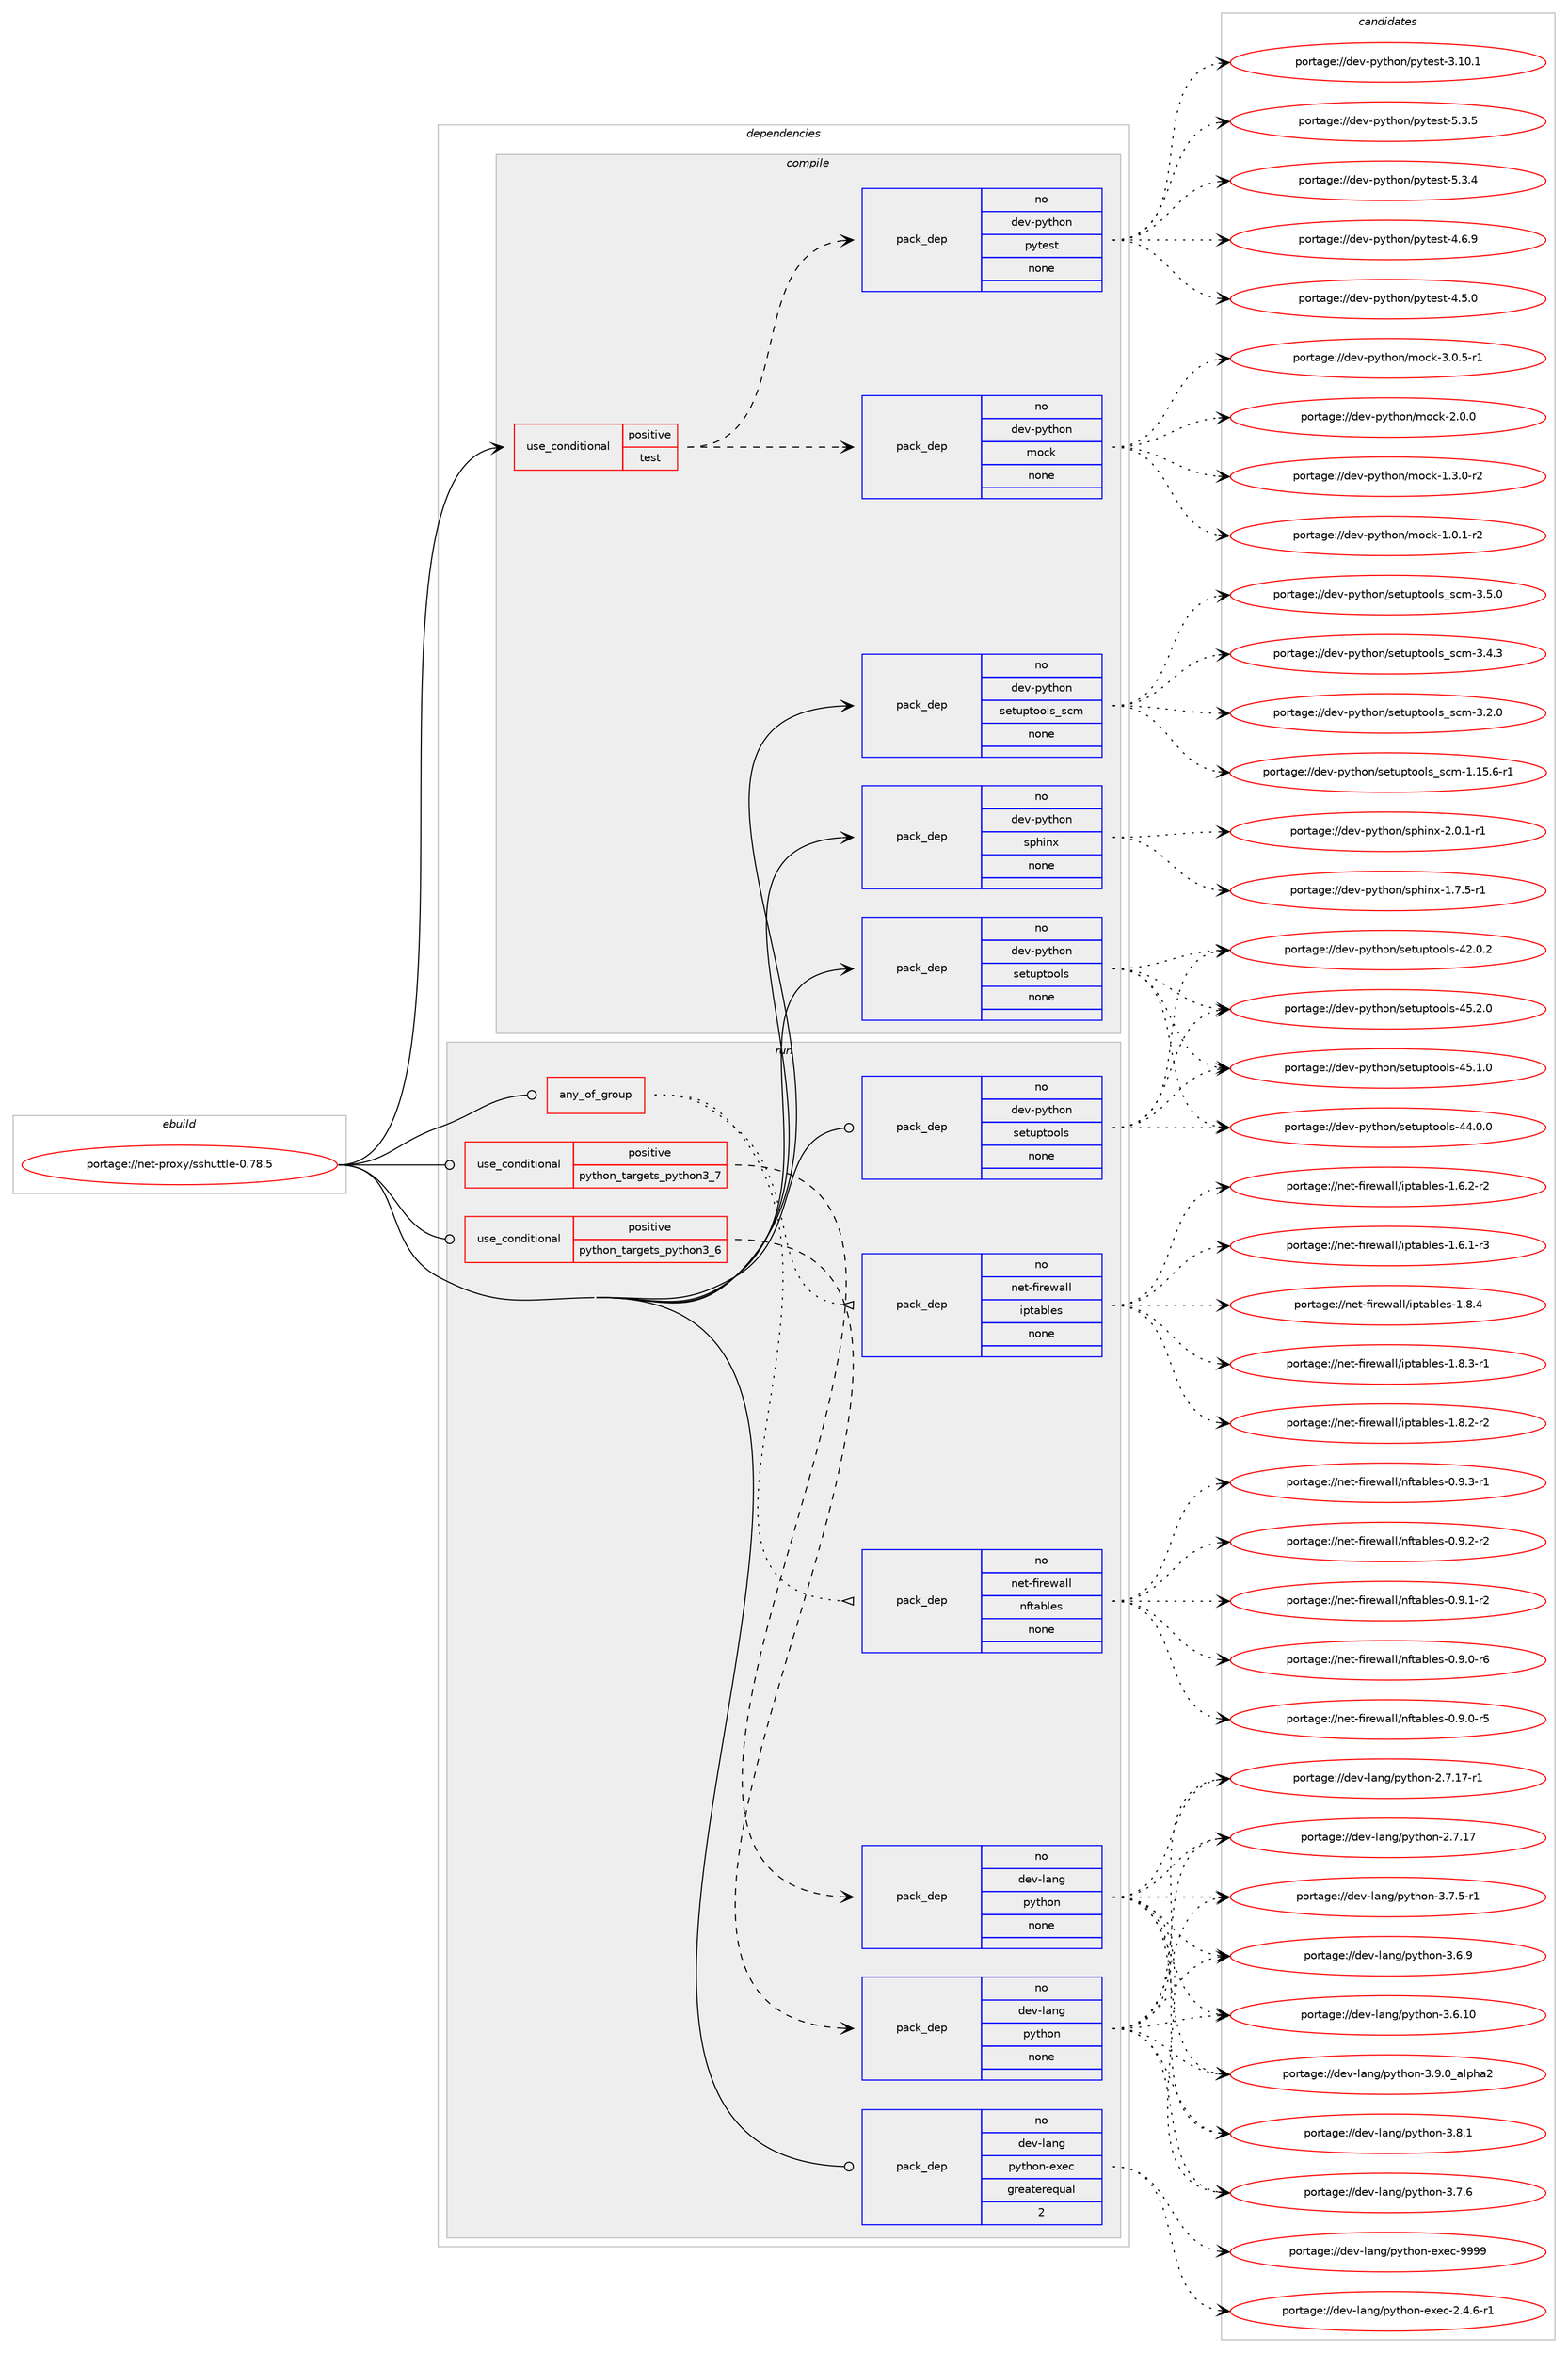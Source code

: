 digraph prolog {

# *************
# Graph options
# *************

newrank=true;
concentrate=true;
compound=true;
graph [rankdir=LR,fontname=Helvetica,fontsize=10,ranksep=1.5];#, ranksep=2.5, nodesep=0.2];
edge  [arrowhead=vee];
node  [fontname=Helvetica,fontsize=10];

# **********
# The ebuild
# **********

subgraph cluster_leftcol {
color=gray;
rank=same;
label=<<i>ebuild</i>>;
id [label="portage://net-proxy/sshuttle-0.78.5", color=red, width=4, href="../net-proxy/sshuttle-0.78.5.svg"];
}

# ****************
# The dependencies
# ****************

subgraph cluster_midcol {
color=gray;
label=<<i>dependencies</i>>;
subgraph cluster_compile {
fillcolor="#eeeeee";
style=filled;
label=<<i>compile</i>>;
subgraph cond22098 {
dependency110930 [label=<<TABLE BORDER="0" CELLBORDER="1" CELLSPACING="0" CELLPADDING="4"><TR><TD ROWSPAN="3" CELLPADDING="10">use_conditional</TD></TR><TR><TD>positive</TD></TR><TR><TD>test</TD></TR></TABLE>>, shape=none, color=red];
subgraph pack86959 {
dependency110931 [label=<<TABLE BORDER="0" CELLBORDER="1" CELLSPACING="0" CELLPADDING="4" WIDTH="220"><TR><TD ROWSPAN="6" CELLPADDING="30">pack_dep</TD></TR><TR><TD WIDTH="110">no</TD></TR><TR><TD>dev-python</TD></TR><TR><TD>pytest</TD></TR><TR><TD>none</TD></TR><TR><TD></TD></TR></TABLE>>, shape=none, color=blue];
}
dependency110930:e -> dependency110931:w [weight=20,style="dashed",arrowhead="vee"];
subgraph pack86960 {
dependency110932 [label=<<TABLE BORDER="0" CELLBORDER="1" CELLSPACING="0" CELLPADDING="4" WIDTH="220"><TR><TD ROWSPAN="6" CELLPADDING="30">pack_dep</TD></TR><TR><TD WIDTH="110">no</TD></TR><TR><TD>dev-python</TD></TR><TR><TD>mock</TD></TR><TR><TD>none</TD></TR><TR><TD></TD></TR></TABLE>>, shape=none, color=blue];
}
dependency110930:e -> dependency110932:w [weight=20,style="dashed",arrowhead="vee"];
}
id:e -> dependency110930:w [weight=20,style="solid",arrowhead="vee"];
subgraph pack86961 {
dependency110933 [label=<<TABLE BORDER="0" CELLBORDER="1" CELLSPACING="0" CELLPADDING="4" WIDTH="220"><TR><TD ROWSPAN="6" CELLPADDING="30">pack_dep</TD></TR><TR><TD WIDTH="110">no</TD></TR><TR><TD>dev-python</TD></TR><TR><TD>setuptools</TD></TR><TR><TD>none</TD></TR><TR><TD></TD></TR></TABLE>>, shape=none, color=blue];
}
id:e -> dependency110933:w [weight=20,style="solid",arrowhead="vee"];
subgraph pack86962 {
dependency110934 [label=<<TABLE BORDER="0" CELLBORDER="1" CELLSPACING="0" CELLPADDING="4" WIDTH="220"><TR><TD ROWSPAN="6" CELLPADDING="30">pack_dep</TD></TR><TR><TD WIDTH="110">no</TD></TR><TR><TD>dev-python</TD></TR><TR><TD>setuptools_scm</TD></TR><TR><TD>none</TD></TR><TR><TD></TD></TR></TABLE>>, shape=none, color=blue];
}
id:e -> dependency110934:w [weight=20,style="solid",arrowhead="vee"];
subgraph pack86963 {
dependency110935 [label=<<TABLE BORDER="0" CELLBORDER="1" CELLSPACING="0" CELLPADDING="4" WIDTH="220"><TR><TD ROWSPAN="6" CELLPADDING="30">pack_dep</TD></TR><TR><TD WIDTH="110">no</TD></TR><TR><TD>dev-python</TD></TR><TR><TD>sphinx</TD></TR><TR><TD>none</TD></TR><TR><TD></TD></TR></TABLE>>, shape=none, color=blue];
}
id:e -> dependency110935:w [weight=20,style="solid",arrowhead="vee"];
}
subgraph cluster_compileandrun {
fillcolor="#eeeeee";
style=filled;
label=<<i>compile and run</i>>;
}
subgraph cluster_run {
fillcolor="#eeeeee";
style=filled;
label=<<i>run</i>>;
subgraph any1774 {
dependency110936 [label=<<TABLE BORDER="0" CELLBORDER="1" CELLSPACING="0" CELLPADDING="4"><TR><TD CELLPADDING="10">any_of_group</TD></TR></TABLE>>, shape=none, color=red];subgraph pack86964 {
dependency110937 [label=<<TABLE BORDER="0" CELLBORDER="1" CELLSPACING="0" CELLPADDING="4" WIDTH="220"><TR><TD ROWSPAN="6" CELLPADDING="30">pack_dep</TD></TR><TR><TD WIDTH="110">no</TD></TR><TR><TD>net-firewall</TD></TR><TR><TD>iptables</TD></TR><TR><TD>none</TD></TR><TR><TD></TD></TR></TABLE>>, shape=none, color=blue];
}
dependency110936:e -> dependency110937:w [weight=20,style="dotted",arrowhead="oinv"];
subgraph pack86965 {
dependency110938 [label=<<TABLE BORDER="0" CELLBORDER="1" CELLSPACING="0" CELLPADDING="4" WIDTH="220"><TR><TD ROWSPAN="6" CELLPADDING="30">pack_dep</TD></TR><TR><TD WIDTH="110">no</TD></TR><TR><TD>net-firewall</TD></TR><TR><TD>nftables</TD></TR><TR><TD>none</TD></TR><TR><TD></TD></TR></TABLE>>, shape=none, color=blue];
}
dependency110936:e -> dependency110938:w [weight=20,style="dotted",arrowhead="oinv"];
}
id:e -> dependency110936:w [weight=20,style="solid",arrowhead="odot"];
subgraph cond22099 {
dependency110939 [label=<<TABLE BORDER="0" CELLBORDER="1" CELLSPACING="0" CELLPADDING="4"><TR><TD ROWSPAN="3" CELLPADDING="10">use_conditional</TD></TR><TR><TD>positive</TD></TR><TR><TD>python_targets_python3_6</TD></TR></TABLE>>, shape=none, color=red];
subgraph pack86966 {
dependency110940 [label=<<TABLE BORDER="0" CELLBORDER="1" CELLSPACING="0" CELLPADDING="4" WIDTH="220"><TR><TD ROWSPAN="6" CELLPADDING="30">pack_dep</TD></TR><TR><TD WIDTH="110">no</TD></TR><TR><TD>dev-lang</TD></TR><TR><TD>python</TD></TR><TR><TD>none</TD></TR><TR><TD></TD></TR></TABLE>>, shape=none, color=blue];
}
dependency110939:e -> dependency110940:w [weight=20,style="dashed",arrowhead="vee"];
}
id:e -> dependency110939:w [weight=20,style="solid",arrowhead="odot"];
subgraph cond22100 {
dependency110941 [label=<<TABLE BORDER="0" CELLBORDER="1" CELLSPACING="0" CELLPADDING="4"><TR><TD ROWSPAN="3" CELLPADDING="10">use_conditional</TD></TR><TR><TD>positive</TD></TR><TR><TD>python_targets_python3_7</TD></TR></TABLE>>, shape=none, color=red];
subgraph pack86967 {
dependency110942 [label=<<TABLE BORDER="0" CELLBORDER="1" CELLSPACING="0" CELLPADDING="4" WIDTH="220"><TR><TD ROWSPAN="6" CELLPADDING="30">pack_dep</TD></TR><TR><TD WIDTH="110">no</TD></TR><TR><TD>dev-lang</TD></TR><TR><TD>python</TD></TR><TR><TD>none</TD></TR><TR><TD></TD></TR></TABLE>>, shape=none, color=blue];
}
dependency110941:e -> dependency110942:w [weight=20,style="dashed",arrowhead="vee"];
}
id:e -> dependency110941:w [weight=20,style="solid",arrowhead="odot"];
subgraph pack86968 {
dependency110943 [label=<<TABLE BORDER="0" CELLBORDER="1" CELLSPACING="0" CELLPADDING="4" WIDTH="220"><TR><TD ROWSPAN="6" CELLPADDING="30">pack_dep</TD></TR><TR><TD WIDTH="110">no</TD></TR><TR><TD>dev-lang</TD></TR><TR><TD>python-exec</TD></TR><TR><TD>greaterequal</TD></TR><TR><TD>2</TD></TR></TABLE>>, shape=none, color=blue];
}
id:e -> dependency110943:w [weight=20,style="solid",arrowhead="odot"];
subgraph pack86969 {
dependency110944 [label=<<TABLE BORDER="0" CELLBORDER="1" CELLSPACING="0" CELLPADDING="4" WIDTH="220"><TR><TD ROWSPAN="6" CELLPADDING="30">pack_dep</TD></TR><TR><TD WIDTH="110">no</TD></TR><TR><TD>dev-python</TD></TR><TR><TD>setuptools</TD></TR><TR><TD>none</TD></TR><TR><TD></TD></TR></TABLE>>, shape=none, color=blue];
}
id:e -> dependency110944:w [weight=20,style="solid",arrowhead="odot"];
}
}

# **************
# The candidates
# **************

subgraph cluster_choices {
rank=same;
color=gray;
label=<<i>candidates</i>>;

subgraph choice86959 {
color=black;
nodesep=1;
choice1001011184511212111610411111047112121116101115116455346514653 [label="portage://dev-python/pytest-5.3.5", color=red, width=4,href="../dev-python/pytest-5.3.5.svg"];
choice1001011184511212111610411111047112121116101115116455346514652 [label="portage://dev-python/pytest-5.3.4", color=red, width=4,href="../dev-python/pytest-5.3.4.svg"];
choice1001011184511212111610411111047112121116101115116455246544657 [label="portage://dev-python/pytest-4.6.9", color=red, width=4,href="../dev-python/pytest-4.6.9.svg"];
choice1001011184511212111610411111047112121116101115116455246534648 [label="portage://dev-python/pytest-4.5.0", color=red, width=4,href="../dev-python/pytest-4.5.0.svg"];
choice100101118451121211161041111104711212111610111511645514649484649 [label="portage://dev-python/pytest-3.10.1", color=red, width=4,href="../dev-python/pytest-3.10.1.svg"];
dependency110931:e -> choice1001011184511212111610411111047112121116101115116455346514653:w [style=dotted,weight="100"];
dependency110931:e -> choice1001011184511212111610411111047112121116101115116455346514652:w [style=dotted,weight="100"];
dependency110931:e -> choice1001011184511212111610411111047112121116101115116455246544657:w [style=dotted,weight="100"];
dependency110931:e -> choice1001011184511212111610411111047112121116101115116455246534648:w [style=dotted,weight="100"];
dependency110931:e -> choice100101118451121211161041111104711212111610111511645514649484649:w [style=dotted,weight="100"];
}
subgraph choice86960 {
color=black;
nodesep=1;
choice1001011184511212111610411111047109111991074551464846534511449 [label="portage://dev-python/mock-3.0.5-r1", color=red, width=4,href="../dev-python/mock-3.0.5-r1.svg"];
choice100101118451121211161041111104710911199107455046484648 [label="portage://dev-python/mock-2.0.0", color=red, width=4,href="../dev-python/mock-2.0.0.svg"];
choice1001011184511212111610411111047109111991074549465146484511450 [label="portage://dev-python/mock-1.3.0-r2", color=red, width=4,href="../dev-python/mock-1.3.0-r2.svg"];
choice1001011184511212111610411111047109111991074549464846494511450 [label="portage://dev-python/mock-1.0.1-r2", color=red, width=4,href="../dev-python/mock-1.0.1-r2.svg"];
dependency110932:e -> choice1001011184511212111610411111047109111991074551464846534511449:w [style=dotted,weight="100"];
dependency110932:e -> choice100101118451121211161041111104710911199107455046484648:w [style=dotted,weight="100"];
dependency110932:e -> choice1001011184511212111610411111047109111991074549465146484511450:w [style=dotted,weight="100"];
dependency110932:e -> choice1001011184511212111610411111047109111991074549464846494511450:w [style=dotted,weight="100"];
}
subgraph choice86961 {
color=black;
nodesep=1;
choice100101118451121211161041111104711510111611711211611111110811545525346504648 [label="portage://dev-python/setuptools-45.2.0", color=red, width=4,href="../dev-python/setuptools-45.2.0.svg"];
choice100101118451121211161041111104711510111611711211611111110811545525346494648 [label="portage://dev-python/setuptools-45.1.0", color=red, width=4,href="../dev-python/setuptools-45.1.0.svg"];
choice100101118451121211161041111104711510111611711211611111110811545525246484648 [label="portage://dev-python/setuptools-44.0.0", color=red, width=4,href="../dev-python/setuptools-44.0.0.svg"];
choice100101118451121211161041111104711510111611711211611111110811545525046484650 [label="portage://dev-python/setuptools-42.0.2", color=red, width=4,href="../dev-python/setuptools-42.0.2.svg"];
dependency110933:e -> choice100101118451121211161041111104711510111611711211611111110811545525346504648:w [style=dotted,weight="100"];
dependency110933:e -> choice100101118451121211161041111104711510111611711211611111110811545525346494648:w [style=dotted,weight="100"];
dependency110933:e -> choice100101118451121211161041111104711510111611711211611111110811545525246484648:w [style=dotted,weight="100"];
dependency110933:e -> choice100101118451121211161041111104711510111611711211611111110811545525046484650:w [style=dotted,weight="100"];
}
subgraph choice86962 {
color=black;
nodesep=1;
choice10010111845112121116104111110471151011161171121161111111081159511599109455146534648 [label="portage://dev-python/setuptools_scm-3.5.0", color=red, width=4,href="../dev-python/setuptools_scm-3.5.0.svg"];
choice10010111845112121116104111110471151011161171121161111111081159511599109455146524651 [label="portage://dev-python/setuptools_scm-3.4.3", color=red, width=4,href="../dev-python/setuptools_scm-3.4.3.svg"];
choice10010111845112121116104111110471151011161171121161111111081159511599109455146504648 [label="portage://dev-python/setuptools_scm-3.2.0", color=red, width=4,href="../dev-python/setuptools_scm-3.2.0.svg"];
choice10010111845112121116104111110471151011161171121161111111081159511599109454946495346544511449 [label="portage://dev-python/setuptools_scm-1.15.6-r1", color=red, width=4,href="../dev-python/setuptools_scm-1.15.6-r1.svg"];
dependency110934:e -> choice10010111845112121116104111110471151011161171121161111111081159511599109455146534648:w [style=dotted,weight="100"];
dependency110934:e -> choice10010111845112121116104111110471151011161171121161111111081159511599109455146524651:w [style=dotted,weight="100"];
dependency110934:e -> choice10010111845112121116104111110471151011161171121161111111081159511599109455146504648:w [style=dotted,weight="100"];
dependency110934:e -> choice10010111845112121116104111110471151011161171121161111111081159511599109454946495346544511449:w [style=dotted,weight="100"];
}
subgraph choice86963 {
color=black;
nodesep=1;
choice10010111845112121116104111110471151121041051101204550464846494511449 [label="portage://dev-python/sphinx-2.0.1-r1", color=red, width=4,href="../dev-python/sphinx-2.0.1-r1.svg"];
choice10010111845112121116104111110471151121041051101204549465546534511449 [label="portage://dev-python/sphinx-1.7.5-r1", color=red, width=4,href="../dev-python/sphinx-1.7.5-r1.svg"];
dependency110935:e -> choice10010111845112121116104111110471151121041051101204550464846494511449:w [style=dotted,weight="100"];
dependency110935:e -> choice10010111845112121116104111110471151121041051101204549465546534511449:w [style=dotted,weight="100"];
}
subgraph choice86964 {
color=black;
nodesep=1;
choice1101011164510210511410111997108108471051121169798108101115454946564652 [label="portage://net-firewall/iptables-1.8.4", color=red, width=4,href="../net-firewall/iptables-1.8.4.svg"];
choice11010111645102105114101119971081084710511211697981081011154549465646514511449 [label="portage://net-firewall/iptables-1.8.3-r1", color=red, width=4,href="../net-firewall/iptables-1.8.3-r1.svg"];
choice11010111645102105114101119971081084710511211697981081011154549465646504511450 [label="portage://net-firewall/iptables-1.8.2-r2", color=red, width=4,href="../net-firewall/iptables-1.8.2-r2.svg"];
choice11010111645102105114101119971081084710511211697981081011154549465446504511450 [label="portage://net-firewall/iptables-1.6.2-r2", color=red, width=4,href="../net-firewall/iptables-1.6.2-r2.svg"];
choice11010111645102105114101119971081084710511211697981081011154549465446494511451 [label="portage://net-firewall/iptables-1.6.1-r3", color=red, width=4,href="../net-firewall/iptables-1.6.1-r3.svg"];
dependency110937:e -> choice1101011164510210511410111997108108471051121169798108101115454946564652:w [style=dotted,weight="100"];
dependency110937:e -> choice11010111645102105114101119971081084710511211697981081011154549465646514511449:w [style=dotted,weight="100"];
dependency110937:e -> choice11010111645102105114101119971081084710511211697981081011154549465646504511450:w [style=dotted,weight="100"];
dependency110937:e -> choice11010111645102105114101119971081084710511211697981081011154549465446504511450:w [style=dotted,weight="100"];
dependency110937:e -> choice11010111645102105114101119971081084710511211697981081011154549465446494511451:w [style=dotted,weight="100"];
}
subgraph choice86965 {
color=black;
nodesep=1;
choice11010111645102105114101119971081084711010211697981081011154548465746514511449 [label="portage://net-firewall/nftables-0.9.3-r1", color=red, width=4,href="../net-firewall/nftables-0.9.3-r1.svg"];
choice11010111645102105114101119971081084711010211697981081011154548465746504511450 [label="portage://net-firewall/nftables-0.9.2-r2", color=red, width=4,href="../net-firewall/nftables-0.9.2-r2.svg"];
choice11010111645102105114101119971081084711010211697981081011154548465746494511450 [label="portage://net-firewall/nftables-0.9.1-r2", color=red, width=4,href="../net-firewall/nftables-0.9.1-r2.svg"];
choice11010111645102105114101119971081084711010211697981081011154548465746484511454 [label="portage://net-firewall/nftables-0.9.0-r6", color=red, width=4,href="../net-firewall/nftables-0.9.0-r6.svg"];
choice11010111645102105114101119971081084711010211697981081011154548465746484511453 [label="portage://net-firewall/nftables-0.9.0-r5", color=red, width=4,href="../net-firewall/nftables-0.9.0-r5.svg"];
dependency110938:e -> choice11010111645102105114101119971081084711010211697981081011154548465746514511449:w [style=dotted,weight="100"];
dependency110938:e -> choice11010111645102105114101119971081084711010211697981081011154548465746504511450:w [style=dotted,weight="100"];
dependency110938:e -> choice11010111645102105114101119971081084711010211697981081011154548465746494511450:w [style=dotted,weight="100"];
dependency110938:e -> choice11010111645102105114101119971081084711010211697981081011154548465746484511454:w [style=dotted,weight="100"];
dependency110938:e -> choice11010111645102105114101119971081084711010211697981081011154548465746484511453:w [style=dotted,weight="100"];
}
subgraph choice86966 {
color=black;
nodesep=1;
choice10010111845108971101034711212111610411111045514657464895971081121049750 [label="portage://dev-lang/python-3.9.0_alpha2", color=red, width=4,href="../dev-lang/python-3.9.0_alpha2.svg"];
choice100101118451089711010347112121116104111110455146564649 [label="portage://dev-lang/python-3.8.1", color=red, width=4,href="../dev-lang/python-3.8.1.svg"];
choice100101118451089711010347112121116104111110455146554654 [label="portage://dev-lang/python-3.7.6", color=red, width=4,href="../dev-lang/python-3.7.6.svg"];
choice1001011184510897110103471121211161041111104551465546534511449 [label="portage://dev-lang/python-3.7.5-r1", color=red, width=4,href="../dev-lang/python-3.7.5-r1.svg"];
choice100101118451089711010347112121116104111110455146544657 [label="portage://dev-lang/python-3.6.9", color=red, width=4,href="../dev-lang/python-3.6.9.svg"];
choice10010111845108971101034711212111610411111045514654464948 [label="portage://dev-lang/python-3.6.10", color=red, width=4,href="../dev-lang/python-3.6.10.svg"];
choice100101118451089711010347112121116104111110455046554649554511449 [label="portage://dev-lang/python-2.7.17-r1", color=red, width=4,href="../dev-lang/python-2.7.17-r1.svg"];
choice10010111845108971101034711212111610411111045504655464955 [label="portage://dev-lang/python-2.7.17", color=red, width=4,href="../dev-lang/python-2.7.17.svg"];
dependency110940:e -> choice10010111845108971101034711212111610411111045514657464895971081121049750:w [style=dotted,weight="100"];
dependency110940:e -> choice100101118451089711010347112121116104111110455146564649:w [style=dotted,weight="100"];
dependency110940:e -> choice100101118451089711010347112121116104111110455146554654:w [style=dotted,weight="100"];
dependency110940:e -> choice1001011184510897110103471121211161041111104551465546534511449:w [style=dotted,weight="100"];
dependency110940:e -> choice100101118451089711010347112121116104111110455146544657:w [style=dotted,weight="100"];
dependency110940:e -> choice10010111845108971101034711212111610411111045514654464948:w [style=dotted,weight="100"];
dependency110940:e -> choice100101118451089711010347112121116104111110455046554649554511449:w [style=dotted,weight="100"];
dependency110940:e -> choice10010111845108971101034711212111610411111045504655464955:w [style=dotted,weight="100"];
}
subgraph choice86967 {
color=black;
nodesep=1;
choice10010111845108971101034711212111610411111045514657464895971081121049750 [label="portage://dev-lang/python-3.9.0_alpha2", color=red, width=4,href="../dev-lang/python-3.9.0_alpha2.svg"];
choice100101118451089711010347112121116104111110455146564649 [label="portage://dev-lang/python-3.8.1", color=red, width=4,href="../dev-lang/python-3.8.1.svg"];
choice100101118451089711010347112121116104111110455146554654 [label="portage://dev-lang/python-3.7.6", color=red, width=4,href="../dev-lang/python-3.7.6.svg"];
choice1001011184510897110103471121211161041111104551465546534511449 [label="portage://dev-lang/python-3.7.5-r1", color=red, width=4,href="../dev-lang/python-3.7.5-r1.svg"];
choice100101118451089711010347112121116104111110455146544657 [label="portage://dev-lang/python-3.6.9", color=red, width=4,href="../dev-lang/python-3.6.9.svg"];
choice10010111845108971101034711212111610411111045514654464948 [label="portage://dev-lang/python-3.6.10", color=red, width=4,href="../dev-lang/python-3.6.10.svg"];
choice100101118451089711010347112121116104111110455046554649554511449 [label="portage://dev-lang/python-2.7.17-r1", color=red, width=4,href="../dev-lang/python-2.7.17-r1.svg"];
choice10010111845108971101034711212111610411111045504655464955 [label="portage://dev-lang/python-2.7.17", color=red, width=4,href="../dev-lang/python-2.7.17.svg"];
dependency110942:e -> choice10010111845108971101034711212111610411111045514657464895971081121049750:w [style=dotted,weight="100"];
dependency110942:e -> choice100101118451089711010347112121116104111110455146564649:w [style=dotted,weight="100"];
dependency110942:e -> choice100101118451089711010347112121116104111110455146554654:w [style=dotted,weight="100"];
dependency110942:e -> choice1001011184510897110103471121211161041111104551465546534511449:w [style=dotted,weight="100"];
dependency110942:e -> choice100101118451089711010347112121116104111110455146544657:w [style=dotted,weight="100"];
dependency110942:e -> choice10010111845108971101034711212111610411111045514654464948:w [style=dotted,weight="100"];
dependency110942:e -> choice100101118451089711010347112121116104111110455046554649554511449:w [style=dotted,weight="100"];
dependency110942:e -> choice10010111845108971101034711212111610411111045504655464955:w [style=dotted,weight="100"];
}
subgraph choice86968 {
color=black;
nodesep=1;
choice10010111845108971101034711212111610411111045101120101994557575757 [label="portage://dev-lang/python-exec-9999", color=red, width=4,href="../dev-lang/python-exec-9999.svg"];
choice10010111845108971101034711212111610411111045101120101994550465246544511449 [label="portage://dev-lang/python-exec-2.4.6-r1", color=red, width=4,href="../dev-lang/python-exec-2.4.6-r1.svg"];
dependency110943:e -> choice10010111845108971101034711212111610411111045101120101994557575757:w [style=dotted,weight="100"];
dependency110943:e -> choice10010111845108971101034711212111610411111045101120101994550465246544511449:w [style=dotted,weight="100"];
}
subgraph choice86969 {
color=black;
nodesep=1;
choice100101118451121211161041111104711510111611711211611111110811545525346504648 [label="portage://dev-python/setuptools-45.2.0", color=red, width=4,href="../dev-python/setuptools-45.2.0.svg"];
choice100101118451121211161041111104711510111611711211611111110811545525346494648 [label="portage://dev-python/setuptools-45.1.0", color=red, width=4,href="../dev-python/setuptools-45.1.0.svg"];
choice100101118451121211161041111104711510111611711211611111110811545525246484648 [label="portage://dev-python/setuptools-44.0.0", color=red, width=4,href="../dev-python/setuptools-44.0.0.svg"];
choice100101118451121211161041111104711510111611711211611111110811545525046484650 [label="portage://dev-python/setuptools-42.0.2", color=red, width=4,href="../dev-python/setuptools-42.0.2.svg"];
dependency110944:e -> choice100101118451121211161041111104711510111611711211611111110811545525346504648:w [style=dotted,weight="100"];
dependency110944:e -> choice100101118451121211161041111104711510111611711211611111110811545525346494648:w [style=dotted,weight="100"];
dependency110944:e -> choice100101118451121211161041111104711510111611711211611111110811545525246484648:w [style=dotted,weight="100"];
dependency110944:e -> choice100101118451121211161041111104711510111611711211611111110811545525046484650:w [style=dotted,weight="100"];
}
}

}
